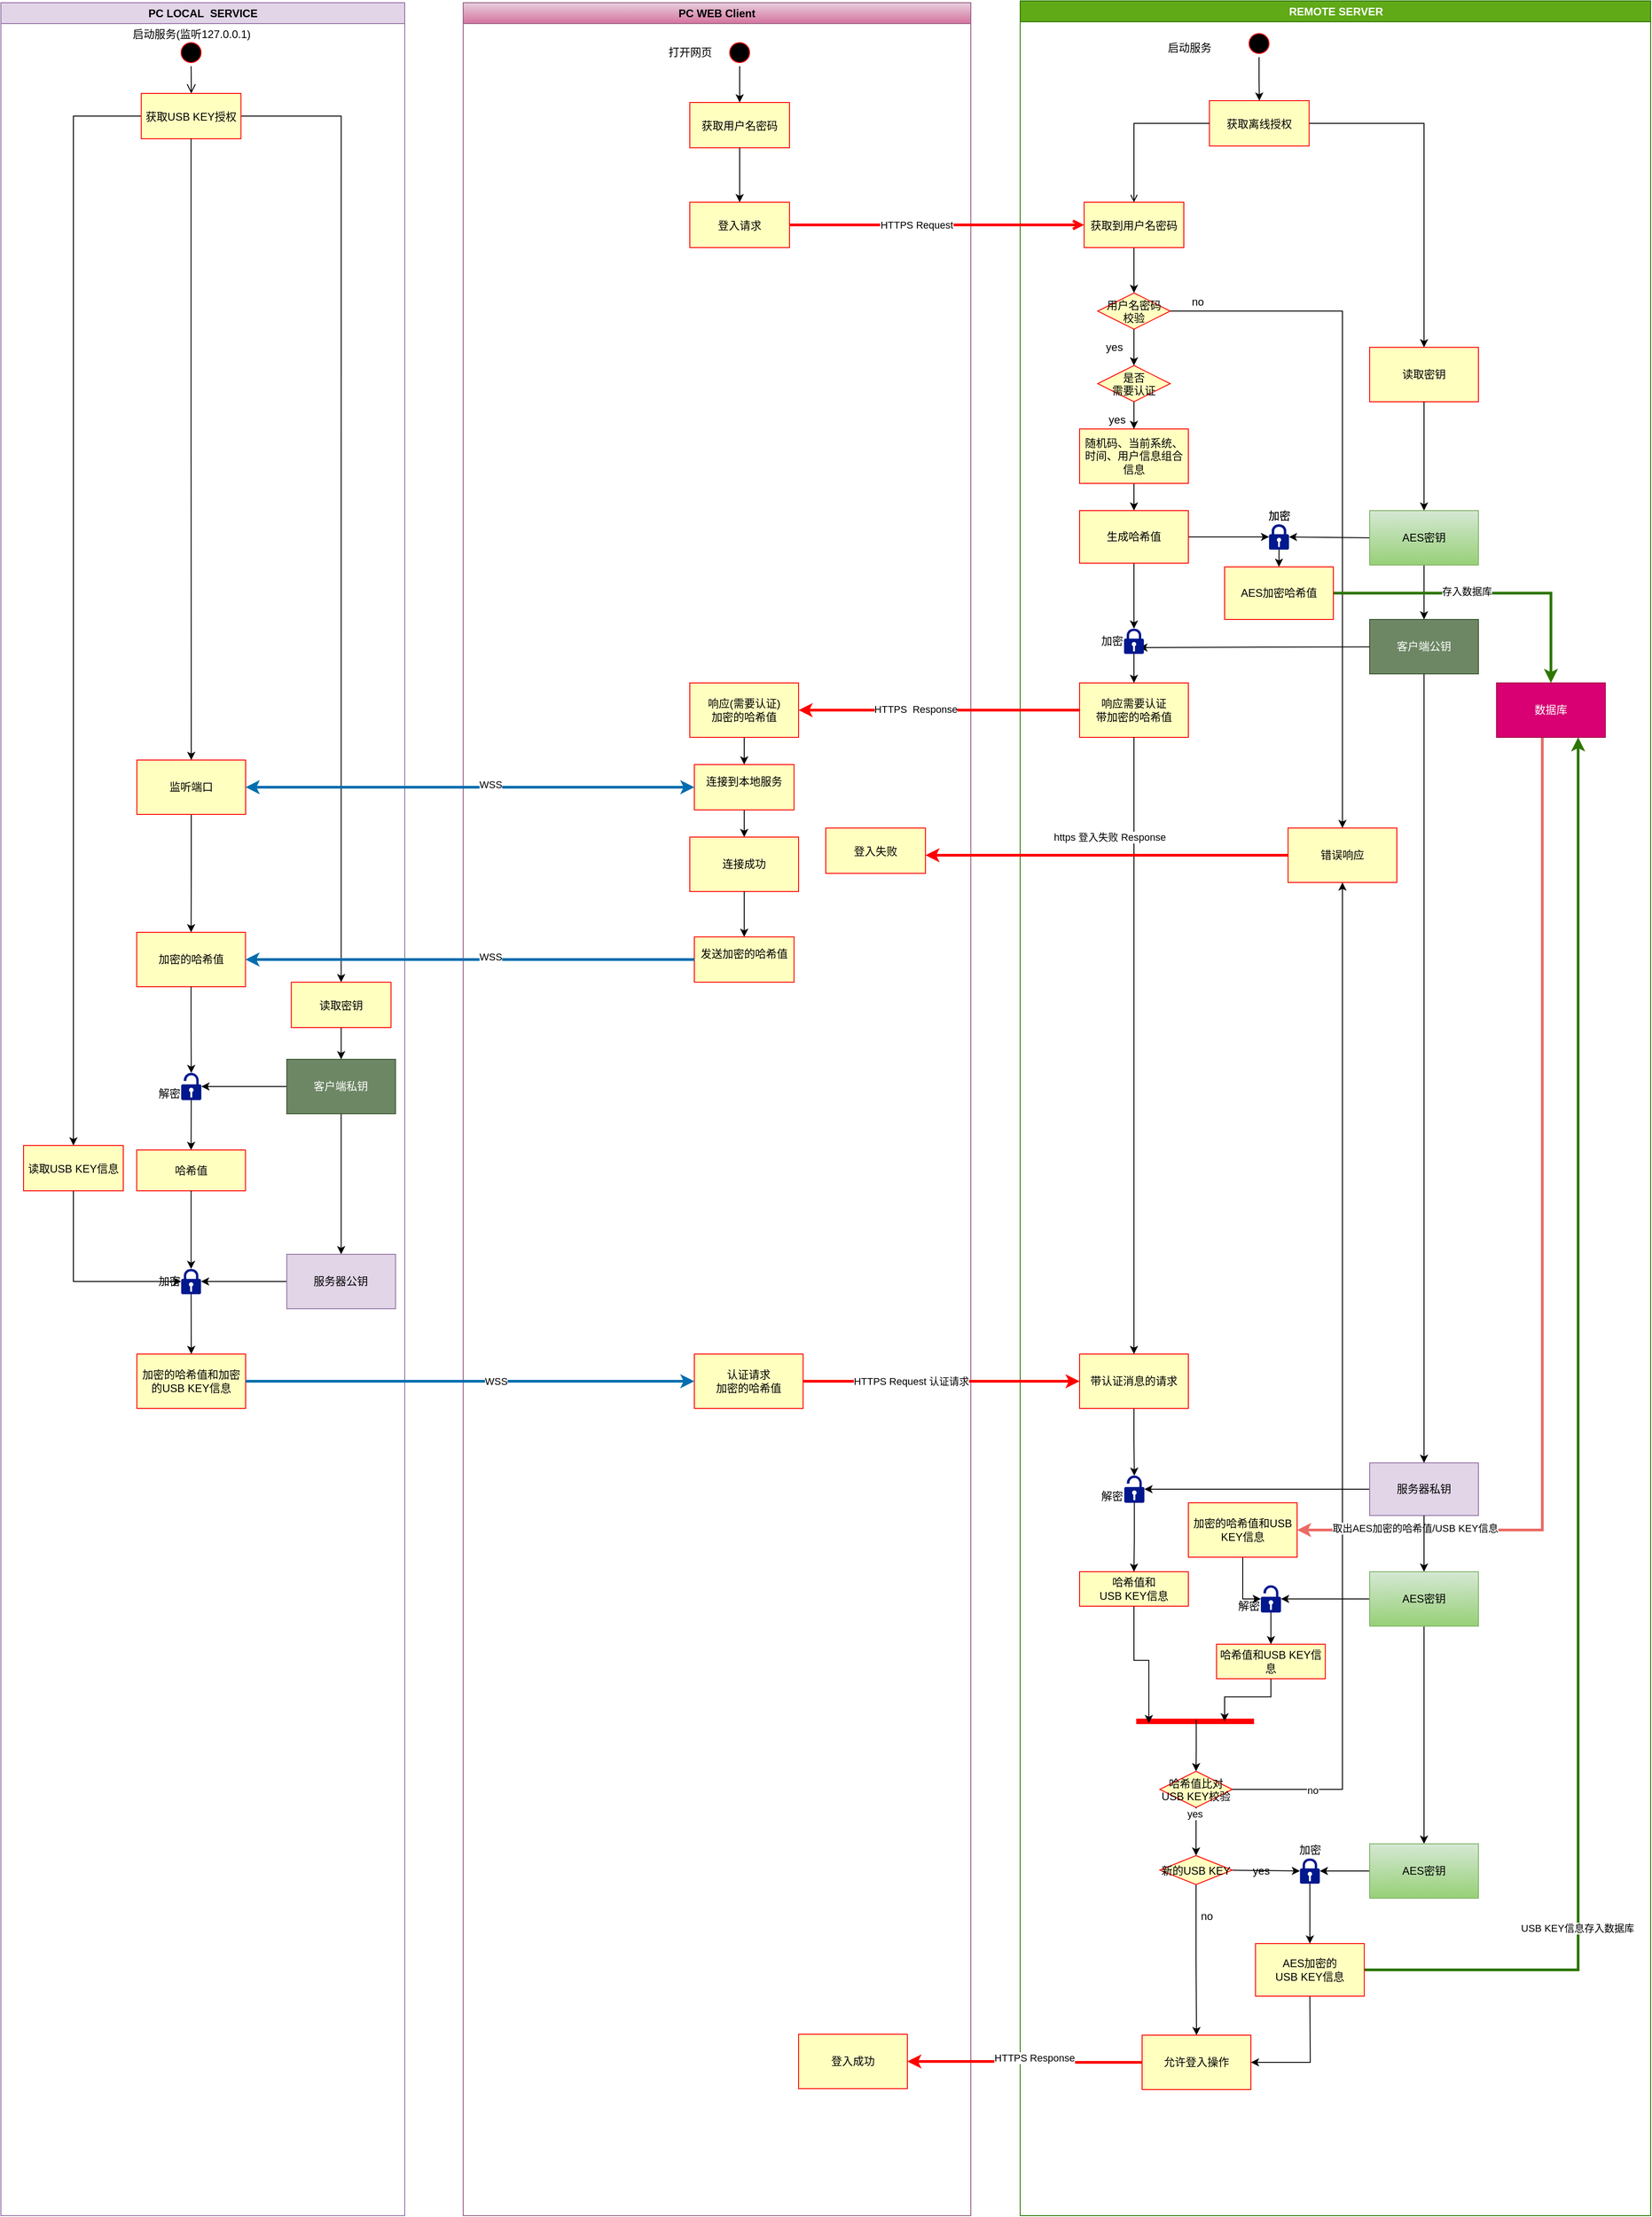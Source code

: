 <mxfile version="14.0.5" type="github">
  <diagram id="prtHgNgQTEPvFCAcTncT" name="Page-1">
    <mxGraphModel dx="4979" dy="2152" grid="1" gridSize="10" guides="1" tooltips="1" connect="1" arrows="1" fold="1" page="1" pageScale="1" pageWidth="827" pageHeight="1169" math="0" shadow="0">
      <root>
        <mxCell id="0" />
        <mxCell id="1" parent="0" />
        <mxCell id="YHIsjGvz4RUyZ8e7DIo2-1" value="PC WEB Client" style="swimlane;whiteSpace=wrap;fillColor=#e6d0de;strokeColor=#996185;labelPosition=center;verticalLabelPosition=middle;align=center;verticalAlign=middle;gradientColor=#d5739d;" vertex="1" parent="1">
          <mxGeometry x="-170" y="130" width="560" height="2440" as="geometry" />
        </mxCell>
        <mxCell id="YHIsjGvz4RUyZ8e7DIo2-126" style="edgeStyle=orthogonalEdgeStyle;rounded=0;orthogonalLoop=1;jettySize=auto;html=1;exitX=0.5;exitY=1;exitDx=0;exitDy=0;entryX=0.5;entryY=0;entryDx=0;entryDy=0;" edge="1" parent="YHIsjGvz4RUyZ8e7DIo2-1" source="YHIsjGvz4RUyZ8e7DIo2-2" target="YHIsjGvz4RUyZ8e7DIo2-14">
          <mxGeometry relative="1" as="geometry" />
        </mxCell>
        <mxCell id="YHIsjGvz4RUyZ8e7DIo2-2" value="" style="ellipse;shape=startState;fillColor=#000000;strokeColor=#ff0000;" vertex="1" parent="YHIsjGvz4RUyZ8e7DIo2-1">
          <mxGeometry x="290" y="40" width="30" height="30" as="geometry" />
        </mxCell>
        <mxCell id="YHIsjGvz4RUyZ8e7DIo2-277" style="edgeStyle=orthogonalEdgeStyle;rounded=0;orthogonalLoop=1;jettySize=auto;html=1;exitX=0.5;exitY=1;exitDx=0;exitDy=0;entryX=0.5;entryY=0;entryDx=0;entryDy=0;shadow=0;startArrow=none;startFill=0;fontColor=none;" edge="1" parent="YHIsjGvz4RUyZ8e7DIo2-1" source="YHIsjGvz4RUyZ8e7DIo2-5" target="YHIsjGvz4RUyZ8e7DIo2-276">
          <mxGeometry relative="1" as="geometry" />
        </mxCell>
        <mxCell id="YHIsjGvz4RUyZ8e7DIo2-5" value="连接到本地服务&#xa;" style="fillColor=#FFFFC0;strokeColor=#FF0000;" vertex="1" parent="YHIsjGvz4RUyZ8e7DIo2-1">
          <mxGeometry x="255" y="840" width="110" height="50" as="geometry" />
        </mxCell>
        <mxCell id="YHIsjGvz4RUyZ8e7DIo2-10" value="打开网页" style="text;html=1;align=center;verticalAlign=middle;resizable=0;points=[];autosize=1;" vertex="1" parent="YHIsjGvz4RUyZ8e7DIo2-1">
          <mxGeometry x="220" y="45" width="60" height="20" as="geometry" />
        </mxCell>
        <mxCell id="YHIsjGvz4RUyZ8e7DIo2-14" value="获取用户名密码" style="fillColor=#FFFFC0;strokeColor=#FF0000;" vertex="1" parent="YHIsjGvz4RUyZ8e7DIo2-1">
          <mxGeometry x="250" y="110" width="110" height="50" as="geometry" />
        </mxCell>
        <mxCell id="YHIsjGvz4RUyZ8e7DIo2-15" style="edgeStyle=orthogonalEdgeStyle;rounded=0;orthogonalLoop=1;jettySize=auto;html=1;entryX=0.5;entryY=0;entryDx=0;entryDy=0;startArrow=none;startFill=0;exitX=0.5;exitY=1;exitDx=0;exitDy=0;" edge="1" parent="YHIsjGvz4RUyZ8e7DIo2-1" source="YHIsjGvz4RUyZ8e7DIo2-14" target="YHIsjGvz4RUyZ8e7DIo2-17">
          <mxGeometry relative="1" as="geometry">
            <mxPoint x="305" y="250" as="sourcePoint" />
          </mxGeometry>
        </mxCell>
        <mxCell id="YHIsjGvz4RUyZ8e7DIo2-17" value="登入请求" style="fillColor=#FFFFC0;strokeColor=#FF0000;" vertex="1" parent="YHIsjGvz4RUyZ8e7DIo2-1">
          <mxGeometry x="250" y="220" width="110" height="50" as="geometry" />
        </mxCell>
        <mxCell id="YHIsjGvz4RUyZ8e7DIo2-19" value="登入失败" style="fillColor=#FFFFC0;strokeColor=#FF0000;" vertex="1" parent="YHIsjGvz4RUyZ8e7DIo2-1">
          <mxGeometry x="400" y="910" width="110" height="50" as="geometry" />
        </mxCell>
        <mxCell id="YHIsjGvz4RUyZ8e7DIo2-221" style="edgeStyle=orthogonalEdgeStyle;rounded=0;orthogonalLoop=1;jettySize=auto;html=1;entryX=0.5;entryY=0;entryDx=0;entryDy=0;shadow=0;fontColor=none;" edge="1" parent="YHIsjGvz4RUyZ8e7DIo2-1" source="YHIsjGvz4RUyZ8e7DIo2-20" target="YHIsjGvz4RUyZ8e7DIo2-5">
          <mxGeometry relative="1" as="geometry" />
        </mxCell>
        <mxCell id="YHIsjGvz4RUyZ8e7DIo2-20" value="响应(需要认证)&lt;br&gt;加密的哈希值" style="whiteSpace=wrap;html=1;strokeColor=#ff0000;fillColor=#ffffc0;" vertex="1" parent="YHIsjGvz4RUyZ8e7DIo2-1">
          <mxGeometry x="250" y="750" width="120" height="60" as="geometry" />
        </mxCell>
        <mxCell id="YHIsjGvz4RUyZ8e7DIo2-21" value="认证请求&lt;br&gt;加密的哈希值" style="whiteSpace=wrap;html=1;strokeColor=#ff0000;fillColor=#ffffc0;" vertex="1" parent="YHIsjGvz4RUyZ8e7DIo2-1">
          <mxGeometry x="255" y="1490" width="120" height="60" as="geometry" />
        </mxCell>
        <mxCell id="YHIsjGvz4RUyZ8e7DIo2-276" value="连接成功" style="whiteSpace=wrap;html=1;strokeColor=#ff0000;fillColor=#ffffc0;" vertex="1" parent="YHIsjGvz4RUyZ8e7DIo2-1">
          <mxGeometry x="250.0" y="920" width="120" height="60" as="geometry" />
        </mxCell>
        <mxCell id="YHIsjGvz4RUyZ8e7DIo2-67" value="登入成功" style="whiteSpace=wrap;html=1;strokeColor=#ff0000;fillColor=#ffffc0;" vertex="1" parent="YHIsjGvz4RUyZ8e7DIo2-1">
          <mxGeometry x="370" y="2240" width="120" height="60" as="geometry" />
        </mxCell>
        <mxCell id="YHIsjGvz4RUyZ8e7DIo2-23" value="REMOTE SERVER" style="swimlane;whiteSpace=wrap;fillColor=#60a917;strokeColor=#2D7600;fontColor=#ffffff;" vertex="1" parent="1">
          <mxGeometry x="444.5" y="128" width="695.5" height="2442" as="geometry" />
        </mxCell>
        <mxCell id="YHIsjGvz4RUyZ8e7DIo2-226" style="edgeStyle=orthogonalEdgeStyle;rounded=0;orthogonalLoop=1;jettySize=auto;html=1;shadow=0;fontColor=none;" edge="1" parent="YHIsjGvz4RUyZ8e7DIo2-23" source="YHIsjGvz4RUyZ8e7DIo2-24" target="YHIsjGvz4RUyZ8e7DIo2-27">
          <mxGeometry relative="1" as="geometry" />
        </mxCell>
        <mxCell id="YHIsjGvz4RUyZ8e7DIo2-24" value="" style="ellipse;shape=startState;fillColor=#000000;strokeColor=#ff0000;" vertex="1" parent="YHIsjGvz4RUyZ8e7DIo2-23">
          <mxGeometry x="248.5" y="32" width="30" height="30" as="geometry" />
        </mxCell>
        <mxCell id="YHIsjGvz4RUyZ8e7DIo2-26" style="edgeStyle=orthogonalEdgeStyle;rounded=0;orthogonalLoop=1;jettySize=auto;html=1;entryX=0.5;entryY=0;entryDx=0;entryDy=0;startArrow=none;startFill=0;" edge="1" parent="YHIsjGvz4RUyZ8e7DIo2-23" source="YHIsjGvz4RUyZ8e7DIo2-27" target="YHIsjGvz4RUyZ8e7DIo2-49">
          <mxGeometry relative="1" as="geometry" />
        </mxCell>
        <mxCell id="YHIsjGvz4RUyZ8e7DIo2-27" value="获取离线授权" style="fillColor=#FFFFC0;strokeColor=#FF0000;" vertex="1" parent="YHIsjGvz4RUyZ8e7DIo2-23">
          <mxGeometry x="208.75" y="110" width="110" height="50" as="geometry" />
        </mxCell>
        <mxCell id="YHIsjGvz4RUyZ8e7DIo2-28" style="edgeStyle=orthogonalEdgeStyle;rounded=0;orthogonalLoop=1;jettySize=auto;html=1;exitX=0.5;exitY=1;exitDx=0;exitDy=0;entryX=0.5;entryY=0;entryDx=0;entryDy=0;" edge="1" parent="YHIsjGvz4RUyZ8e7DIo2-23" source="YHIsjGvz4RUyZ8e7DIo2-29" target="YHIsjGvz4RUyZ8e7DIo2-31">
          <mxGeometry relative="1" as="geometry" />
        </mxCell>
        <mxCell id="YHIsjGvz4RUyZ8e7DIo2-29" value="获取到用户名密码" style="fillColor=#FFFFC0;strokeColor=#FF0000;" vertex="1" parent="YHIsjGvz4RUyZ8e7DIo2-23">
          <mxGeometry x="70.5" y="222" width="110" height="50" as="geometry" />
        </mxCell>
        <mxCell id="YHIsjGvz4RUyZ8e7DIo2-30" value="" style="endArrow=open;endFill=1;rounded=0;edgeStyle=orthogonalEdgeStyle;" edge="1" parent="YHIsjGvz4RUyZ8e7DIo2-23" source="YHIsjGvz4RUyZ8e7DIo2-27" target="YHIsjGvz4RUyZ8e7DIo2-29">
          <mxGeometry relative="1" as="geometry" />
        </mxCell>
        <mxCell id="YHIsjGvz4RUyZ8e7DIo2-31" value="用户名密码&#xa;校验" style="rhombus;fillColor=#ffffc0;strokeColor=#ff0000;" vertex="1" parent="YHIsjGvz4RUyZ8e7DIo2-23">
          <mxGeometry x="85.5" y="322" width="80" height="40" as="geometry" />
        </mxCell>
        <mxCell id="YHIsjGvz4RUyZ8e7DIo2-283" style="edgeStyle=orthogonalEdgeStyle;rounded=0;orthogonalLoop=1;jettySize=auto;html=1;entryX=1;entryY=0.5;entryDx=0;entryDy=0;entryPerimeter=0;shadow=0;startArrow=none;startFill=0;fontColor=none;" edge="1" parent="YHIsjGvz4RUyZ8e7DIo2-23" source="YHIsjGvz4RUyZ8e7DIo2-33" target="YHIsjGvz4RUyZ8e7DIo2-158">
          <mxGeometry relative="1" as="geometry" />
        </mxCell>
        <mxCell id="YHIsjGvz4RUyZ8e7DIo2-317" style="edgeStyle=none;rounded=0;orthogonalLoop=1;jettySize=auto;html=1;entryX=0.5;entryY=0;entryDx=0;entryDy=0;shadow=0;" edge="1" parent="YHIsjGvz4RUyZ8e7DIo2-23" source="YHIsjGvz4RUyZ8e7DIo2-391" target="YHIsjGvz4RUyZ8e7DIo2-314">
          <mxGeometry relative="1" as="geometry" />
        </mxCell>
        <mxCell id="YHIsjGvz4RUyZ8e7DIo2-33" value="服务器私钥" style="whiteSpace=wrap;html=1;fillColor=#e1d5e7;strokeColor=#9673a6;" vertex="1" parent="YHIsjGvz4RUyZ8e7DIo2-23">
          <mxGeometry x="385.5" y="1612" width="120" height="58" as="geometry" />
        </mxCell>
        <mxCell id="YHIsjGvz4RUyZ8e7DIo2-35" value="" style="edgeStyle=orthogonalEdgeStyle;rounded=0;orthogonalLoop=1;jettySize=auto;html=1;" edge="1" parent="YHIsjGvz4RUyZ8e7DIo2-23" source="YHIsjGvz4RUyZ8e7DIo2-31" target="YHIsjGvz4RUyZ8e7DIo2-69">
          <mxGeometry relative="1" as="geometry" />
        </mxCell>
        <mxCell id="YHIsjGvz4RUyZ8e7DIo2-36" value="no" style="text;html=1;align=center;verticalAlign=middle;resizable=0;points=[];autosize=1;" vertex="1" parent="YHIsjGvz4RUyZ8e7DIo2-23">
          <mxGeometry x="180.5" y="322" width="30" height="20" as="geometry" />
        </mxCell>
        <mxCell id="YHIsjGvz4RUyZ8e7DIo2-38" value="yes" style="text;html=1;align=center;verticalAlign=middle;resizable=0;points=[];autosize=1;" vertex="1" parent="YHIsjGvz4RUyZ8e7DIo2-23">
          <mxGeometry x="88.5" y="372" width="30" height="20" as="geometry" />
        </mxCell>
        <mxCell id="YHIsjGvz4RUyZ8e7DIo2-40" value="" style="edgeStyle=orthogonalEdgeStyle;rounded=0;orthogonalLoop=1;jettySize=auto;html=1;" edge="1" parent="YHIsjGvz4RUyZ8e7DIo2-23" source="YHIsjGvz4RUyZ8e7DIo2-31" target="YHIsjGvz4RUyZ8e7DIo2-163">
          <mxGeometry relative="1" as="geometry">
            <mxPoint x="573" y="978" as="sourcePoint" />
            <mxPoint x="126" y="402" as="targetPoint" />
          </mxGeometry>
        </mxCell>
        <mxCell id="YHIsjGvz4RUyZ8e7DIo2-42" style="edgeStyle=orthogonalEdgeStyle;rounded=0;orthogonalLoop=1;jettySize=auto;html=1;entryX=0.5;entryY=0;entryDx=0;entryDy=0;startArrow=none;startFill=0;" edge="1" parent="YHIsjGvz4RUyZ8e7DIo2-23" source="YHIsjGvz4RUyZ8e7DIo2-43" target="YHIsjGvz4RUyZ8e7DIo2-128">
          <mxGeometry relative="1" as="geometry">
            <mxPoint x="104.48" y="1094.12" as="targetPoint" />
          </mxGeometry>
        </mxCell>
        <mxCell id="YHIsjGvz4RUyZ8e7DIo2-43" value="随机码、当前系统、时间、用户信息组合信息" style="whiteSpace=wrap;html=1;strokeColor=#ff0000;fillColor=#ffffc0;" vertex="1" parent="YHIsjGvz4RUyZ8e7DIo2-23">
          <mxGeometry x="65.5" y="472" width="120" height="60" as="geometry" />
        </mxCell>
        <mxCell id="YHIsjGvz4RUyZ8e7DIo2-48" style="edgeStyle=orthogonalEdgeStyle;rounded=0;orthogonalLoop=1;jettySize=auto;html=1;startArrow=none;startFill=0;" edge="1" parent="YHIsjGvz4RUyZ8e7DIo2-23" source="YHIsjGvz4RUyZ8e7DIo2-130" target="YHIsjGvz4RUyZ8e7DIo2-33">
          <mxGeometry relative="1" as="geometry" />
        </mxCell>
        <mxCell id="YHIsjGvz4RUyZ8e7DIo2-49" value="读取密钥" style="whiteSpace=wrap;html=1;strokeColor=#ff0000;fillColor=#ffffc0;" vertex="1" parent="YHIsjGvz4RUyZ8e7DIo2-23">
          <mxGeometry x="385.5" y="382" width="120" height="60" as="geometry" />
        </mxCell>
        <mxCell id="YHIsjGvz4RUyZ8e7DIo2-62" value="" style="shape=line;strokeWidth=6;strokeColor=#ff0000;rotation=90;direction=south;" vertex="1" parent="YHIsjGvz4RUyZ8e7DIo2-23">
          <mxGeometry x="185.5" y="1832" width="15" height="130" as="geometry" />
        </mxCell>
        <mxCell id="YHIsjGvz4RUyZ8e7DIo2-63" style="edgeStyle=orthogonalEdgeStyle;rounded=0;orthogonalLoop=1;jettySize=auto;html=1;entryX=0.5;entryY=0;entryDx=0;entryDy=0;startArrow=none;startFill=0;exitX=0.491;exitY=0.614;exitDx=0;exitDy=0;exitPerimeter=0;" edge="1" parent="YHIsjGvz4RUyZ8e7DIo2-23" source="YHIsjGvz4RUyZ8e7DIo2-62" target="YHIsjGvz4RUyZ8e7DIo2-64">
          <mxGeometry relative="1" as="geometry" />
        </mxCell>
        <mxCell id="YHIsjGvz4RUyZ8e7DIo2-64" value="哈希值比对&#xa;USB KEY校验" style="rhombus;fillColor=#ffffc0;strokeColor=#ff0000;" vertex="1" parent="YHIsjGvz4RUyZ8e7DIo2-23">
          <mxGeometry x="154" y="1952" width="80" height="40" as="geometry" />
        </mxCell>
        <mxCell id="YHIsjGvz4RUyZ8e7DIo2-65" value="" style="edgeStyle=orthogonalEdgeStyle;rounded=0;orthogonalLoop=1;jettySize=auto;html=1;startArrow=none;startFill=0;" edge="1" parent="YHIsjGvz4RUyZ8e7DIo2-23" source="YHIsjGvz4RUyZ8e7DIo2-64" target="YHIsjGvz4RUyZ8e7DIo2-400">
          <mxGeometry relative="1" as="geometry">
            <mxPoint x="194" y="2043" as="targetPoint" />
          </mxGeometry>
        </mxCell>
        <mxCell id="YHIsjGvz4RUyZ8e7DIo2-297" value="yes" style="edgeLabel;html=1;align=center;verticalAlign=middle;resizable=0;points=[];fontColor=none;" vertex="1" connectable="0" parent="YHIsjGvz4RUyZ8e7DIo2-65">
          <mxGeometry x="-0.724" y="-2" relative="1" as="geometry">
            <mxPoint y="-1" as="offset" />
          </mxGeometry>
        </mxCell>
        <mxCell id="YHIsjGvz4RUyZ8e7DIo2-299" style="edgeStyle=orthogonalEdgeStyle;rounded=0;orthogonalLoop=1;jettySize=auto;html=1;entryX=0.75;entryY=1;entryDx=0;entryDy=0;shadow=0;startArrow=none;startFill=0;strokeColor=#2D7600;strokeWidth=3;fontColor=none;fillColor=#60a917;exitX=1;exitY=0.5;exitDx=0;exitDy=0;" edge="1" parent="YHIsjGvz4RUyZ8e7DIo2-23" source="YHIsjGvz4RUyZ8e7DIo2-315" target="YHIsjGvz4RUyZ8e7DIo2-289">
          <mxGeometry relative="1" as="geometry">
            <mxPoint x="455.5" y="2002" as="sourcePoint" />
          </mxGeometry>
        </mxCell>
        <mxCell id="YHIsjGvz4RUyZ8e7DIo2-300" value="USB KEY信息存入数据库" style="edgeLabel;html=1;align=center;verticalAlign=middle;resizable=0;points=[];fontColor=none;" vertex="1" connectable="0" parent="YHIsjGvz4RUyZ8e7DIo2-299">
          <mxGeometry x="-0.646" y="1" relative="1" as="geometry">
            <mxPoint as="offset" />
          </mxGeometry>
        </mxCell>
        <mxCell id="YHIsjGvz4RUyZ8e7DIo2-66" value="允许登入操作" style="whiteSpace=wrap;html=1;strokeColor=#ff0000;fillColor=#ffffc0;" vertex="1" parent="YHIsjGvz4RUyZ8e7DIo2-23">
          <mxGeometry x="134.5" y="2243" width="120" height="60" as="geometry" />
        </mxCell>
        <mxCell id="YHIsjGvz4RUyZ8e7DIo2-68" style="edgeStyle=orthogonalEdgeStyle;rounded=0;orthogonalLoop=1;jettySize=auto;html=1;entryX=0.5;entryY=1;entryDx=0;entryDy=0;startArrow=none;startFill=0;exitX=1;exitY=0.5;exitDx=0;exitDy=0;" edge="1" parent="YHIsjGvz4RUyZ8e7DIo2-23" source="YHIsjGvz4RUyZ8e7DIo2-64" target="YHIsjGvz4RUyZ8e7DIo2-69">
          <mxGeometry relative="1" as="geometry" />
        </mxCell>
        <mxCell id="YHIsjGvz4RUyZ8e7DIo2-296" value="no" style="edgeLabel;html=1;align=center;verticalAlign=middle;resizable=0;points=[];fontColor=none;" vertex="1" connectable="0" parent="YHIsjGvz4RUyZ8e7DIo2-68">
          <mxGeometry x="-0.844" y="-1" relative="1" as="geometry">
            <mxPoint x="1" as="offset" />
          </mxGeometry>
        </mxCell>
        <mxCell id="YHIsjGvz4RUyZ8e7DIo2-69" value="错误响应" style="whiteSpace=wrap;html=1;strokeColor=#ff0000;fillColor=#ffffc0;" vertex="1" parent="YHIsjGvz4RUyZ8e7DIo2-23">
          <mxGeometry x="295.5" y="912" width="120" height="60" as="geometry" />
        </mxCell>
        <mxCell id="YHIsjGvz4RUyZ8e7DIo2-133" style="edgeStyle=orthogonalEdgeStyle;rounded=0;orthogonalLoop=1;jettySize=auto;html=1;exitX=0.5;exitY=1;exitDx=0;exitDy=0;entryX=0.5;entryY=0.005;entryDx=0;entryDy=0;entryPerimeter=0;" edge="1" parent="YHIsjGvz4RUyZ8e7DIo2-23" source="YHIsjGvz4RUyZ8e7DIo2-128" target="YHIsjGvz4RUyZ8e7DIo2-159">
          <mxGeometry relative="1" as="geometry">
            <mxPoint x="125.5" y="632" as="targetPoint" />
          </mxGeometry>
        </mxCell>
        <mxCell id="YHIsjGvz4RUyZ8e7DIo2-307" style="edgeStyle=none;rounded=0;orthogonalLoop=1;jettySize=auto;html=1;exitX=1;exitY=0.5;exitDx=0;exitDy=0;entryX=0;entryY=0.5;entryDx=0;entryDy=0;entryPerimeter=0;shadow=0;" edge="1" parent="YHIsjGvz4RUyZ8e7DIo2-23" source="YHIsjGvz4RUyZ8e7DIo2-128" target="YHIsjGvz4RUyZ8e7DIo2-305">
          <mxGeometry relative="1" as="geometry" />
        </mxCell>
        <mxCell id="YHIsjGvz4RUyZ8e7DIo2-128" value="生成哈希值" style="whiteSpace=wrap;html=1;strokeColor=#ff0000;fillColor=#ffffc0;" vertex="1" parent="YHIsjGvz4RUyZ8e7DIo2-23">
          <mxGeometry x="65.5" y="562" width="120" height="58" as="geometry" />
        </mxCell>
        <mxCell id="YHIsjGvz4RUyZ8e7DIo2-129" value="响应需要认证&lt;br&gt;带加密的哈希值" style="whiteSpace=wrap;html=1;strokeColor=#ff0000;fillColor=#ffffc0;" vertex="1" parent="YHIsjGvz4RUyZ8e7DIo2-23">
          <mxGeometry x="65.5" y="752" width="120" height="60" as="geometry" />
        </mxCell>
        <mxCell id="YHIsjGvz4RUyZ8e7DIo2-130" value="客户端公钥" style="whiteSpace=wrap;html=1;strokeColor=#3A5431;fillColor=#6d8764;fontColor=#ffffff;" vertex="1" parent="YHIsjGvz4RUyZ8e7DIo2-23">
          <mxGeometry x="385.5" y="682" width="120" height="60" as="geometry" />
        </mxCell>
        <mxCell id="YHIsjGvz4RUyZ8e7DIo2-131" style="edgeStyle=orthogonalEdgeStyle;rounded=0;orthogonalLoop=1;jettySize=auto;html=1;startArrow=none;startFill=0;" edge="1" parent="YHIsjGvz4RUyZ8e7DIo2-23" source="YHIsjGvz4RUyZ8e7DIo2-303" target="YHIsjGvz4RUyZ8e7DIo2-130">
          <mxGeometry relative="1" as="geometry">
            <mxPoint x="800.5" y="570" as="sourcePoint" />
            <mxPoint x="800.5" y="1130" as="targetPoint" />
          </mxGeometry>
        </mxCell>
        <mxCell id="YHIsjGvz4RUyZ8e7DIo2-146" style="edgeStyle=none;rounded=0;orthogonalLoop=1;jettySize=auto;html=1;entryX=0.5;entryY=0;entryDx=0;entryDy=0;shadow=0;" edge="1" parent="YHIsjGvz4RUyZ8e7DIo2-23" source="YHIsjGvz4RUyZ8e7DIo2-159" target="YHIsjGvz4RUyZ8e7DIo2-129">
          <mxGeometry relative="1" as="geometry">
            <mxPoint x="125.5" y="662" as="sourcePoint" />
          </mxGeometry>
        </mxCell>
        <mxCell id="YHIsjGvz4RUyZ8e7DIo2-134" style="rounded=0;orthogonalLoop=1;jettySize=auto;html=1;entryX=0.77;entryY=0.75;entryDx=0;entryDy=0;entryPerimeter=0;" edge="1" parent="YHIsjGvz4RUyZ8e7DIo2-23" source="YHIsjGvz4RUyZ8e7DIo2-130" target="YHIsjGvz4RUyZ8e7DIo2-159">
          <mxGeometry relative="1" as="geometry">
            <mxPoint x="140.5" y="647" as="targetPoint" />
          </mxGeometry>
        </mxCell>
        <mxCell id="YHIsjGvz4RUyZ8e7DIo2-159" value="加密" style="aspect=fixed;pointerEvents=1;shadow=0;dashed=0;html=1;strokeColor=none;labelPosition=left;verticalLabelPosition=middle;verticalAlign=middle;align=right;fillColor=#00188D;shape=mxgraph.mscae.enterprise.lock" vertex="1" parent="YHIsjGvz4RUyZ8e7DIo2-23">
          <mxGeometry x="114.58" y="692" width="21.84" height="28" as="geometry" />
        </mxCell>
        <mxCell id="YHIsjGvz4RUyZ8e7DIo2-164" style="edgeStyle=none;rounded=0;orthogonalLoop=1;jettySize=auto;html=1;entryX=0.5;entryY=0;entryDx=0;entryDy=0;shadow=0;fontColor=none;" edge="1" parent="YHIsjGvz4RUyZ8e7DIo2-23" source="YHIsjGvz4RUyZ8e7DIo2-163" target="YHIsjGvz4RUyZ8e7DIo2-43">
          <mxGeometry relative="1" as="geometry" />
        </mxCell>
        <mxCell id="YHIsjGvz4RUyZ8e7DIo2-163" value="是否&#xa;需要认证" style="rhombus;fillColor=#ffffc0;strokeColor=#ff0000;" vertex="1" parent="YHIsjGvz4RUyZ8e7DIo2-23">
          <mxGeometry x="85.5" y="402" width="80" height="40" as="geometry" />
        </mxCell>
        <mxCell id="YHIsjGvz4RUyZ8e7DIo2-396" style="edgeStyle=orthogonalEdgeStyle;rounded=0;orthogonalLoop=1;jettySize=auto;html=1;entryX=0.5;entryY=0.005;entryDx=0;entryDy=0;entryPerimeter=0;shadow=0;" edge="1" parent="YHIsjGvz4RUyZ8e7DIo2-23" source="YHIsjGvz4RUyZ8e7DIo2-280" target="YHIsjGvz4RUyZ8e7DIo2-158">
          <mxGeometry relative="1" as="geometry" />
        </mxCell>
        <mxCell id="YHIsjGvz4RUyZ8e7DIo2-280" value="带认证消息的请求" style="whiteSpace=wrap;html=1;strokeColor=#ff0000;fillColor=#ffffc0;" vertex="1" parent="YHIsjGvz4RUyZ8e7DIo2-23">
          <mxGeometry x="65.5" y="1492" width="120" height="60" as="geometry" />
        </mxCell>
        <mxCell id="YHIsjGvz4RUyZ8e7DIo2-281" value="" style="edgeStyle=orthogonalEdgeStyle;rounded=0;orthogonalLoop=1;jettySize=auto;html=1;shadow=0;startArrow=none;startFill=0;fontColor=none;" edge="1" parent="YHIsjGvz4RUyZ8e7DIo2-23" source="YHIsjGvz4RUyZ8e7DIo2-129" target="YHIsjGvz4RUyZ8e7DIo2-280">
          <mxGeometry relative="1" as="geometry" />
        </mxCell>
        <mxCell id="YHIsjGvz4RUyZ8e7DIo2-158" value="&lt;br&gt;解密" style="aspect=fixed;pointerEvents=1;shadow=0;dashed=0;html=1;strokeColor=none;labelPosition=left;verticalLabelPosition=middle;verticalAlign=middle;align=right;fillColor=#00188D;shape=mxgraph.mscae.enterprise.lock_unlocked" vertex="1" parent="YHIsjGvz4RUyZ8e7DIo2-23">
          <mxGeometry x="114.8" y="1626" width="22.2" height="30" as="geometry" />
        </mxCell>
        <mxCell id="YHIsjGvz4RUyZ8e7DIo2-294" style="edgeStyle=orthogonalEdgeStyle;rounded=0;orthogonalLoop=1;jettySize=auto;html=1;entryX=0.893;entryY=0.367;entryDx=0;entryDy=0;entryPerimeter=0;shadow=0;startArrow=none;startFill=0;strokeWidth=1;fontColor=none;" edge="1" parent="YHIsjGvz4RUyZ8e7DIo2-23" source="YHIsjGvz4RUyZ8e7DIo2-287" target="YHIsjGvz4RUyZ8e7DIo2-62">
          <mxGeometry relative="1" as="geometry" />
        </mxCell>
        <mxCell id="YHIsjGvz4RUyZ8e7DIo2-287" value="哈希值和&lt;br&gt;USB KEY信息" style="whiteSpace=wrap;html=1;strokeColor=#ff0000;fillColor=#ffffc0;" vertex="1" parent="YHIsjGvz4RUyZ8e7DIo2-23">
          <mxGeometry x="65.5" y="1732" width="120" height="38" as="geometry" />
        </mxCell>
        <mxCell id="YHIsjGvz4RUyZ8e7DIo2-286" value="" style="edgeStyle=orthogonalEdgeStyle;rounded=0;orthogonalLoop=1;jettySize=auto;html=1;shadow=0;startArrow=none;startFill=0;fontColor=none;entryX=0.5;entryY=0;entryDx=0;entryDy=0;" edge="1" parent="YHIsjGvz4RUyZ8e7DIo2-23" source="YHIsjGvz4RUyZ8e7DIo2-158" target="YHIsjGvz4RUyZ8e7DIo2-287">
          <mxGeometry relative="1" as="geometry">
            <mxPoint x="132.4" y="1751" as="targetPoint" />
          </mxGeometry>
        </mxCell>
        <mxCell id="YHIsjGvz4RUyZ8e7DIo2-292" style="edgeStyle=elbowEdgeStyle;rounded=0;orthogonalLoop=1;jettySize=auto;html=1;shadow=0;startArrow=none;startFill=0;strokeColor=#EA6B66;strokeWidth=3;fontColor=none;entryX=1;entryY=0.5;entryDx=0;entryDy=0;" edge="1" parent="YHIsjGvz4RUyZ8e7DIo2-23" source="YHIsjGvz4RUyZ8e7DIo2-289" target="YHIsjGvz4RUyZ8e7DIo2-59">
          <mxGeometry relative="1" as="geometry">
            <mxPoint x="355.5" y="1686" as="targetPoint" />
            <Array as="points">
              <mxPoint x="576" y="1232" />
            </Array>
          </mxGeometry>
        </mxCell>
        <mxCell id="YHIsjGvz4RUyZ8e7DIo2-293" value="取出AES加密的哈希值/USB KEY信息" style="edgeLabel;html=1;align=center;verticalAlign=middle;resizable=0;points=[];fontColor=none;" vertex="1" connectable="0" parent="YHIsjGvz4RUyZ8e7DIo2-292">
          <mxGeometry x="0.774" y="-2" relative="1" as="geometry">
            <mxPoint as="offset" />
          </mxGeometry>
        </mxCell>
        <mxCell id="YHIsjGvz4RUyZ8e7DIo2-289" value="数据库" style="whiteSpace=wrap;html=1;strokeColor=#A50040;fillColor=#d80073;fontColor=#ffffff;" vertex="1" parent="YHIsjGvz4RUyZ8e7DIo2-23">
          <mxGeometry x="525.5" y="752" width="120" height="60" as="geometry" />
        </mxCell>
        <mxCell id="YHIsjGvz4RUyZ8e7DIo2-288" style="edgeStyle=orthogonalEdgeStyle;rounded=0;orthogonalLoop=1;jettySize=auto;html=1;shadow=0;startArrow=none;startFill=0;fontColor=none;strokeWidth=3;strokeColor=#2D7600;fillColor=#60a917;entryX=0.5;entryY=0;entryDx=0;entryDy=0;exitX=1;exitY=0.5;exitDx=0;exitDy=0;" edge="1" parent="YHIsjGvz4RUyZ8e7DIo2-23" source="YHIsjGvz4RUyZ8e7DIo2-301" target="YHIsjGvz4RUyZ8e7DIo2-289">
          <mxGeometry relative="1" as="geometry">
            <mxPoint x="525.5" y="782" as="targetPoint" />
            <mxPoint x="535.5" y="621" as="sourcePoint" />
          </mxGeometry>
        </mxCell>
        <mxCell id="YHIsjGvz4RUyZ8e7DIo2-290" value="存入数据库" style="edgeLabel;html=1;align=center;verticalAlign=middle;resizable=0;points=[];fontColor=none;" vertex="1" connectable="0" parent="YHIsjGvz4RUyZ8e7DIo2-288">
          <mxGeometry x="-0.135" y="2" relative="1" as="geometry">
            <mxPoint as="offset" />
          </mxGeometry>
        </mxCell>
        <mxCell id="YHIsjGvz4RUyZ8e7DIo2-295" style="edgeStyle=orthogonalEdgeStyle;rounded=0;orthogonalLoop=1;jettySize=auto;html=1;exitX=0.5;exitY=1;exitDx=0;exitDy=0;entryX=0;entryY=0.5;entryDx=0;entryDy=0;entryPerimeter=0;shadow=0;startArrow=none;startFill=0;strokeColor=#000000;strokeWidth=1;fontColor=none;" edge="1" parent="YHIsjGvz4RUyZ8e7DIo2-23" source="YHIsjGvz4RUyZ8e7DIo2-59" target="YHIsjGvz4RUyZ8e7DIo2-393">
          <mxGeometry relative="1" as="geometry" />
        </mxCell>
        <mxCell id="YHIsjGvz4RUyZ8e7DIo2-59" value="加密的哈希值和USB KEY信息" style="whiteSpace=wrap;html=1;strokeColor=#ff0000;fillColor=#ffffc0;" vertex="1" parent="YHIsjGvz4RUyZ8e7DIo2-23">
          <mxGeometry x="185.5" y="1656" width="120" height="60" as="geometry" />
        </mxCell>
        <mxCell id="YHIsjGvz4RUyZ8e7DIo2-301" value="AES加密哈希值" style="whiteSpace=wrap;html=1;strokeColor=#ff0000;fillColor=#ffffc0;" vertex="1" parent="YHIsjGvz4RUyZ8e7DIo2-23">
          <mxGeometry x="225.5" y="624" width="120" height="58" as="geometry" />
        </mxCell>
        <mxCell id="YHIsjGvz4RUyZ8e7DIo2-308" style="edgeStyle=none;rounded=0;orthogonalLoop=1;jettySize=auto;html=1;exitX=0;exitY=0.5;exitDx=0;exitDy=0;entryX=1;entryY=0.5;entryDx=0;entryDy=0;entryPerimeter=0;shadow=0;" edge="1" parent="YHIsjGvz4RUyZ8e7DIo2-23" source="YHIsjGvz4RUyZ8e7DIo2-303" target="YHIsjGvz4RUyZ8e7DIo2-305">
          <mxGeometry relative="1" as="geometry" />
        </mxCell>
        <mxCell id="YHIsjGvz4RUyZ8e7DIo2-303" value="AES密钥" style="whiteSpace=wrap;html=1;strokeColor=#82b366;fillColor=#d5e8d4;gradientColor=#97d077;" vertex="1" parent="YHIsjGvz4RUyZ8e7DIo2-23">
          <mxGeometry x="385.5" y="562" width="120" height="60" as="geometry" />
        </mxCell>
        <mxCell id="YHIsjGvz4RUyZ8e7DIo2-304" style="edgeStyle=orthogonalEdgeStyle;rounded=0;orthogonalLoop=1;jettySize=auto;html=1;startArrow=none;startFill=0;" edge="1" parent="YHIsjGvz4RUyZ8e7DIo2-23" source="YHIsjGvz4RUyZ8e7DIo2-49" target="YHIsjGvz4RUyZ8e7DIo2-303">
          <mxGeometry relative="1" as="geometry">
            <mxPoint x="890" y="570" as="sourcePoint" />
            <mxPoint x="890" y="790" as="targetPoint" />
          </mxGeometry>
        </mxCell>
        <mxCell id="YHIsjGvz4RUyZ8e7DIo2-309" style="edgeStyle=none;rounded=0;orthogonalLoop=1;jettySize=auto;html=1;exitX=0.5;exitY=1;exitDx=0;exitDy=0;exitPerimeter=0;entryX=0.5;entryY=0;entryDx=0;entryDy=0;shadow=0;" edge="1" parent="YHIsjGvz4RUyZ8e7DIo2-23" source="YHIsjGvz4RUyZ8e7DIo2-305" target="YHIsjGvz4RUyZ8e7DIo2-301">
          <mxGeometry relative="1" as="geometry" />
        </mxCell>
        <mxCell id="YHIsjGvz4RUyZ8e7DIo2-305" value="加密" style="aspect=fixed;pointerEvents=1;shadow=0;dashed=0;html=1;strokeColor=none;labelPosition=center;verticalLabelPosition=top;verticalAlign=bottom;align=center;fillColor=#00188D;shape=mxgraph.mscae.enterprise.lock" vertex="1" parent="YHIsjGvz4RUyZ8e7DIo2-23">
          <mxGeometry x="274.58" y="577" width="21.84" height="28" as="geometry" />
        </mxCell>
        <mxCell id="YHIsjGvz4RUyZ8e7DIo2-310" value="AES加密哈希值" style="whiteSpace=wrap;html=1;strokeColor=#ff0000;fillColor=#ffffc0;" vertex="1" parent="YHIsjGvz4RUyZ8e7DIo2-23">
          <mxGeometry x="225.5" y="624" width="120" height="58" as="geometry" />
        </mxCell>
        <mxCell id="YHIsjGvz4RUyZ8e7DIo2-311" value="加密" style="aspect=fixed;pointerEvents=1;shadow=0;dashed=0;html=1;strokeColor=none;labelPosition=center;verticalLabelPosition=top;verticalAlign=bottom;align=center;fillColor=#00188D;shape=mxgraph.mscae.enterprise.lock" vertex="1" parent="YHIsjGvz4RUyZ8e7DIo2-23">
          <mxGeometry x="274.58" y="577" width="21.84" height="28" as="geometry" />
        </mxCell>
        <mxCell id="YHIsjGvz4RUyZ8e7DIo2-312" style="edgeStyle=none;rounded=0;orthogonalLoop=1;jettySize=auto;html=1;exitX=0.875;exitY=0.5;exitDx=0;exitDy=0;entryX=0;entryY=0.5;entryDx=0;entryDy=0;entryPerimeter=0;shadow=0;exitPerimeter=0;" edge="1" parent="YHIsjGvz4RUyZ8e7DIo2-23" source="YHIsjGvz4RUyZ8e7DIo2-400" target="YHIsjGvz4RUyZ8e7DIo2-316">
          <mxGeometry relative="1" as="geometry">
            <mxPoint x="254" y="2062" as="sourcePoint" />
            <mxPoint x="276.83" y="2031" as="targetPoint" />
          </mxGeometry>
        </mxCell>
        <mxCell id="YHIsjGvz4RUyZ8e7DIo2-313" style="edgeStyle=none;rounded=0;orthogonalLoop=1;jettySize=auto;html=1;exitX=0;exitY=0.5;exitDx=0;exitDy=0;entryX=1;entryY=0.5;entryDx=0;entryDy=0;entryPerimeter=0;shadow=0;" edge="1" parent="YHIsjGvz4RUyZ8e7DIo2-23" source="YHIsjGvz4RUyZ8e7DIo2-314" target="YHIsjGvz4RUyZ8e7DIo2-316">
          <mxGeometry relative="1" as="geometry">
            <mxPoint x="298.67" y="2031" as="targetPoint" />
          </mxGeometry>
        </mxCell>
        <mxCell id="YHIsjGvz4RUyZ8e7DIo2-314" value="AES密钥" style="whiteSpace=wrap;html=1;strokeColor=#82b366;fillColor=#d5e8d4;gradientColor=#97d077;" vertex="1" parent="YHIsjGvz4RUyZ8e7DIo2-23">
          <mxGeometry x="385.5" y="2032" width="120" height="60" as="geometry" />
        </mxCell>
        <mxCell id="YHIsjGvz4RUyZ8e7DIo2-389" style="edgeStyle=elbowEdgeStyle;rounded=0;orthogonalLoop=1;jettySize=auto;html=1;entryX=1;entryY=0.5;entryDx=0;entryDy=0;shadow=0;exitX=0.5;exitY=1;exitDx=0;exitDy=0;" edge="1" parent="YHIsjGvz4RUyZ8e7DIo2-23" source="YHIsjGvz4RUyZ8e7DIo2-315" target="YHIsjGvz4RUyZ8e7DIo2-66">
          <mxGeometry relative="1" as="geometry">
            <Array as="points">
              <mxPoint x="320" y="2232" />
            </Array>
          </mxGeometry>
        </mxCell>
        <mxCell id="YHIsjGvz4RUyZ8e7DIo2-315" value="AES加密的&lt;br&gt;USB KEY信息" style="whiteSpace=wrap;html=1;strokeColor=#ff0000;fillColor=#ffffc0;" vertex="1" parent="YHIsjGvz4RUyZ8e7DIo2-23">
          <mxGeometry x="259.58" y="2142" width="120" height="58" as="geometry" />
        </mxCell>
        <mxCell id="YHIsjGvz4RUyZ8e7DIo2-388" style="edgeStyle=none;rounded=0;orthogonalLoop=1;jettySize=auto;html=1;exitX=0.5;exitY=1;exitDx=0;exitDy=0;exitPerimeter=0;entryX=0.5;entryY=0;entryDx=0;entryDy=0;shadow=0;" edge="1" parent="YHIsjGvz4RUyZ8e7DIo2-23" source="YHIsjGvz4RUyZ8e7DIo2-316" target="YHIsjGvz4RUyZ8e7DIo2-315">
          <mxGeometry relative="1" as="geometry" />
        </mxCell>
        <mxCell id="YHIsjGvz4RUyZ8e7DIo2-316" value="加密" style="aspect=fixed;pointerEvents=1;shadow=0;dashed=0;html=1;strokeColor=none;labelPosition=center;verticalLabelPosition=top;verticalAlign=bottom;align=center;fillColor=#00188D;shape=mxgraph.mscae.enterprise.lock" vertex="1" parent="YHIsjGvz4RUyZ8e7DIo2-23">
          <mxGeometry x="308.66" y="2048" width="21.84" height="28" as="geometry" />
        </mxCell>
        <mxCell id="YHIsjGvz4RUyZ8e7DIo2-397" style="edgeStyle=orthogonalEdgeStyle;rounded=0;orthogonalLoop=1;jettySize=auto;html=1;entryX=1;entryY=0.5;entryDx=0;entryDy=0;entryPerimeter=0;shadow=0;" edge="1" parent="YHIsjGvz4RUyZ8e7DIo2-23" source="YHIsjGvz4RUyZ8e7DIo2-391" target="YHIsjGvz4RUyZ8e7DIo2-393">
          <mxGeometry relative="1" as="geometry" />
        </mxCell>
        <mxCell id="YHIsjGvz4RUyZ8e7DIo2-391" value="AES密钥" style="whiteSpace=wrap;html=1;strokeColor=#82b366;fillColor=#d5e8d4;gradientColor=#97d077;" vertex="1" parent="YHIsjGvz4RUyZ8e7DIo2-23">
          <mxGeometry x="385.5" y="1732" width="120" height="60" as="geometry" />
        </mxCell>
        <mxCell id="YHIsjGvz4RUyZ8e7DIo2-392" style="edgeStyle=none;rounded=0;orthogonalLoop=1;jettySize=auto;html=1;entryX=0.5;entryY=0;entryDx=0;entryDy=0;shadow=0;" edge="1" parent="YHIsjGvz4RUyZ8e7DIo2-23" source="YHIsjGvz4RUyZ8e7DIo2-33" target="YHIsjGvz4RUyZ8e7DIo2-391">
          <mxGeometry relative="1" as="geometry">
            <mxPoint x="890" y="1828" as="sourcePoint" />
            <mxPoint x="890" y="2160" as="targetPoint" />
          </mxGeometry>
        </mxCell>
        <mxCell id="YHIsjGvz4RUyZ8e7DIo2-398" style="edgeStyle=orthogonalEdgeStyle;rounded=0;orthogonalLoop=1;jettySize=auto;html=1;entryX=0.5;entryY=0;entryDx=0;entryDy=0;shadow=0;" edge="1" parent="YHIsjGvz4RUyZ8e7DIo2-23" source="YHIsjGvz4RUyZ8e7DIo2-393" target="YHIsjGvz4RUyZ8e7DIo2-395">
          <mxGeometry relative="1" as="geometry" />
        </mxCell>
        <mxCell id="YHIsjGvz4RUyZ8e7DIo2-393" value="&lt;br&gt;解密" style="aspect=fixed;pointerEvents=1;shadow=0;dashed=0;html=1;strokeColor=none;labelPosition=left;verticalLabelPosition=middle;verticalAlign=middle;align=right;fillColor=#00188D;shape=mxgraph.mscae.enterprise.lock_unlocked" vertex="1" parent="YHIsjGvz4RUyZ8e7DIo2-23">
          <mxGeometry x="265.5" y="1747" width="22.2" height="30" as="geometry" />
        </mxCell>
        <mxCell id="YHIsjGvz4RUyZ8e7DIo2-399" style="edgeStyle=orthogonalEdgeStyle;rounded=0;orthogonalLoop=1;jettySize=auto;html=1;entryX=0.25;entryY=0.5;entryDx=0;entryDy=0;entryPerimeter=0;shadow=0;" edge="1" parent="YHIsjGvz4RUyZ8e7DIo2-23" source="YHIsjGvz4RUyZ8e7DIo2-395" target="YHIsjGvz4RUyZ8e7DIo2-62">
          <mxGeometry relative="1" as="geometry" />
        </mxCell>
        <mxCell id="YHIsjGvz4RUyZ8e7DIo2-395" value="哈希值和USB KEY信息" style="whiteSpace=wrap;html=1;strokeColor=#ff0000;fillColor=#ffffc0;" vertex="1" parent="YHIsjGvz4RUyZ8e7DIo2-23">
          <mxGeometry x="216.6" y="1812" width="120" height="38" as="geometry" />
        </mxCell>
        <mxCell id="YHIsjGvz4RUyZ8e7DIo2-402" style="edgeStyle=elbowEdgeStyle;rounded=0;orthogonalLoop=1;jettySize=auto;html=1;shadow=0;elbow=vertical;" edge="1" parent="YHIsjGvz4RUyZ8e7DIo2-23" source="YHIsjGvz4RUyZ8e7DIo2-400" target="YHIsjGvz4RUyZ8e7DIo2-66">
          <mxGeometry relative="1" as="geometry">
            <mxPoint x="196.5" y="2257" as="targetPoint" />
          </mxGeometry>
        </mxCell>
        <mxCell id="YHIsjGvz4RUyZ8e7DIo2-400" value="新的USB KEY" style="rhombus;fillColor=#ffffc0;strokeColor=#ff0000;" vertex="1" parent="YHIsjGvz4RUyZ8e7DIo2-23">
          <mxGeometry x="154" y="2045" width="80" height="32" as="geometry" />
        </mxCell>
        <mxCell id="YHIsjGvz4RUyZ8e7DIo2-71" value="" style="endArrow=open;endFill=1;rounded=0;exitX=1;exitY=0.5;exitDx=0;exitDy=0;entryX=0;entryY=0.5;entryDx=0;entryDy=0;strokeColor=#FF0000;strokeWidth=3;" edge="1" parent="1" source="YHIsjGvz4RUyZ8e7DIo2-17" target="YHIsjGvz4RUyZ8e7DIo2-29">
          <mxGeometry relative="1" as="geometry">
            <mxPoint x="460" y="536" as="targetPoint" />
          </mxGeometry>
        </mxCell>
        <mxCell id="YHIsjGvz4RUyZ8e7DIo2-168" value="HTTPS Request" style="edgeLabel;html=1;align=center;verticalAlign=middle;resizable=0;points=[];fontColor=none;" vertex="1" connectable="0" parent="YHIsjGvz4RUyZ8e7DIo2-71">
          <mxGeometry x="-0.131" relative="1" as="geometry">
            <mxPoint x="-1" as="offset" />
          </mxGeometry>
        </mxCell>
        <mxCell id="YHIsjGvz4RUyZ8e7DIo2-73" style="edgeStyle=elbowEdgeStyle;rounded=0;orthogonalLoop=1;jettySize=auto;html=1;strokeColor=#FF0000;strokeWidth=3;elbow=vertical;" edge="1" parent="1" source="YHIsjGvz4RUyZ8e7DIo2-69" target="YHIsjGvz4RUyZ8e7DIo2-19">
          <mxGeometry relative="1" as="geometry">
            <mxPoint x="170" y="995" as="targetPoint" />
            <Array as="points">
              <mxPoint x="700" y="1070" />
              <mxPoint x="630" y="1070" />
              <mxPoint x="700" y="1250" />
              <mxPoint x="360" y="990" />
            </Array>
          </mxGeometry>
        </mxCell>
        <mxCell id="YHIsjGvz4RUyZ8e7DIo2-74" value="https 登入失败 Response" style="edgeLabel;html=1;align=center;verticalAlign=middle;resizable=0;points=[];" vertex="1" connectable="0" parent="YHIsjGvz4RUyZ8e7DIo2-73">
          <mxGeometry x="-0.344" y="-2" relative="1" as="geometry">
            <mxPoint x="-65.86" y="-18" as="offset" />
          </mxGeometry>
        </mxCell>
        <mxCell id="YHIsjGvz4RUyZ8e7DIo2-77" value="启动服务" style="text;html=1;align=center;verticalAlign=middle;resizable=0;points=[];autosize=1;" vertex="1" parent="1">
          <mxGeometry x="601" y="170" width="60" height="20" as="geometry" />
        </mxCell>
        <mxCell id="YHIsjGvz4RUyZ8e7DIo2-79" value="PC LOCAL  SERVICE" style="swimlane;whiteSpace=wrap;fillColor=#e1d5e7;strokeColor=#9673a6;" vertex="1" parent="1">
          <mxGeometry x="-680" y="130" width="445.5" height="2440" as="geometry" />
        </mxCell>
        <mxCell id="YHIsjGvz4RUyZ8e7DIo2-80" value="" style="ellipse;shape=startState;fillColor=#000000;strokeColor=#ff0000;" vertex="1" parent="YHIsjGvz4RUyZ8e7DIo2-79">
          <mxGeometry x="194.82" y="40" width="30" height="30" as="geometry" />
        </mxCell>
        <mxCell id="YHIsjGvz4RUyZ8e7DIo2-81" value="" style="edgeStyle=elbowEdgeStyle;elbow=horizontal;verticalAlign=bottom;endArrow=open;endSize=8;endFill=1;rounded=0" edge="1" parent="YHIsjGvz4RUyZ8e7DIo2-79" source="YHIsjGvz4RUyZ8e7DIo2-80" target="YHIsjGvz4RUyZ8e7DIo2-83">
          <mxGeometry x="174.82" y="20" as="geometry">
            <mxPoint x="189.82" y="90" as="targetPoint" />
          </mxGeometry>
        </mxCell>
        <mxCell id="YHIsjGvz4RUyZ8e7DIo2-224" style="edgeStyle=orthogonalEdgeStyle;rounded=0;orthogonalLoop=1;jettySize=auto;html=1;entryX=0.5;entryY=0;entryDx=0;entryDy=0;shadow=0;fontColor=none;" edge="1" parent="YHIsjGvz4RUyZ8e7DIo2-79" source="YHIsjGvz4RUyZ8e7DIo2-263" target="YHIsjGvz4RUyZ8e7DIo2-92">
          <mxGeometry relative="1" as="geometry">
            <mxPoint x="209.93" y="895" as="targetPoint" />
          </mxGeometry>
        </mxCell>
        <mxCell id="YHIsjGvz4RUyZ8e7DIo2-273" style="edgeStyle=orthogonalEdgeStyle;rounded=0;orthogonalLoop=1;jettySize=auto;html=1;entryX=0.5;entryY=0;entryDx=0;entryDy=0;shadow=0;startArrow=none;startFill=0;fontColor=none;" edge="1" parent="YHIsjGvz4RUyZ8e7DIo2-79" source="YHIsjGvz4RUyZ8e7DIo2-83" target="YHIsjGvz4RUyZ8e7DIo2-91">
          <mxGeometry relative="1" as="geometry" />
        </mxCell>
        <mxCell id="YHIsjGvz4RUyZ8e7DIo2-274" style="edgeStyle=orthogonalEdgeStyle;rounded=0;orthogonalLoop=1;jettySize=auto;html=1;entryX=0.5;entryY=0;entryDx=0;entryDy=0;shadow=0;startArrow=none;startFill=0;fontColor=none;" edge="1" parent="YHIsjGvz4RUyZ8e7DIo2-79" source="YHIsjGvz4RUyZ8e7DIo2-83" target="YHIsjGvz4RUyZ8e7DIo2-88">
          <mxGeometry relative="1" as="geometry" />
        </mxCell>
        <mxCell id="YHIsjGvz4RUyZ8e7DIo2-83" value="获取USB KEY授权" style="fillColor=#FFFFC0;strokeColor=#FF0000;" vertex="1" parent="YHIsjGvz4RUyZ8e7DIo2-79">
          <mxGeometry x="154.82" y="100" width="110" height="50" as="geometry" />
        </mxCell>
        <mxCell id="YHIsjGvz4RUyZ8e7DIo2-85" value="启动服务(监听127.0.0.1)" style="text;html=1;align=center;verticalAlign=middle;resizable=0;points=[];autosize=1;" vertex="1" parent="YHIsjGvz4RUyZ8e7DIo2-79">
          <mxGeometry x="135" y="25" width="150" height="20" as="geometry" />
        </mxCell>
        <mxCell id="YHIsjGvz4RUyZ8e7DIo2-275" style="edgeStyle=orthogonalEdgeStyle;rounded=0;orthogonalLoop=1;jettySize=auto;html=1;entryX=0;entryY=0.5;entryDx=0;entryDy=0;entryPerimeter=0;shadow=0;startArrow=none;startFill=0;fontColor=none;exitX=0.5;exitY=1;exitDx=0;exitDy=0;" edge="1" parent="YHIsjGvz4RUyZ8e7DIo2-79" source="YHIsjGvz4RUyZ8e7DIo2-88" target="YHIsjGvz4RUyZ8e7DIo2-152">
          <mxGeometry relative="1" as="geometry" />
        </mxCell>
        <mxCell id="YHIsjGvz4RUyZ8e7DIo2-88" value="读取USB KEY信息" style="fillColor=#FFFFC0;strokeColor=#FF0000;" vertex="1" parent="YHIsjGvz4RUyZ8e7DIo2-79">
          <mxGeometry x="25" y="1260" width="110" height="50" as="geometry" />
        </mxCell>
        <mxCell id="YHIsjGvz4RUyZ8e7DIo2-91" value="读取密钥" style="fillColor=#FFFFC0;strokeColor=#FF0000;" vertex="1" parent="YHIsjGvz4RUyZ8e7DIo2-79">
          <mxGeometry x="320.36" y="1080" width="110" height="50" as="geometry" />
        </mxCell>
        <mxCell id="YHIsjGvz4RUyZ8e7DIo2-92" value="加密的哈希值" style="whiteSpace=wrap;html=1;strokeColor=#ff0000;fillColor=#ffffc0;" vertex="1" parent="YHIsjGvz4RUyZ8e7DIo2-79">
          <mxGeometry x="149.82" y="1025" width="120" height="60" as="geometry" />
        </mxCell>
        <mxCell id="YHIsjGvz4RUyZ8e7DIo2-93" style="edgeStyle=orthogonalEdgeStyle;rounded=0;orthogonalLoop=1;jettySize=auto;html=1;entryX=0.5;entryY=0;entryDx=0;entryDy=0;startArrow=none;startFill=0;" edge="1" parent="YHIsjGvz4RUyZ8e7DIo2-79" source="YHIsjGvz4RUyZ8e7DIo2-94" target="YHIsjGvz4RUyZ8e7DIo2-96">
          <mxGeometry relative="1" as="geometry" />
        </mxCell>
        <mxCell id="YHIsjGvz4RUyZ8e7DIo2-148" style="edgeStyle=none;rounded=0;orthogonalLoop=1;jettySize=auto;html=1;entryX=1;entryY=0.5;entryDx=0;entryDy=0;entryPerimeter=0;shadow=0;" edge="1" parent="YHIsjGvz4RUyZ8e7DIo2-79" source="YHIsjGvz4RUyZ8e7DIo2-94" target="YHIsjGvz4RUyZ8e7DIo2-147">
          <mxGeometry relative="1" as="geometry" />
        </mxCell>
        <mxCell id="YHIsjGvz4RUyZ8e7DIo2-150" value="&lt;br&gt;" style="edgeLabel;html=1;align=center;verticalAlign=middle;resizable=0;points=[];" vertex="1" connectable="0" parent="YHIsjGvz4RUyZ8e7DIo2-148">
          <mxGeometry x="0.364" y="1" relative="1" as="geometry">
            <mxPoint x="1" as="offset" />
          </mxGeometry>
        </mxCell>
        <mxCell id="YHIsjGvz4RUyZ8e7DIo2-94" value="客户端私钥" style="whiteSpace=wrap;html=1;strokeColor=#3A5431;fillColor=#6d8764;fontColor=#ffffff;" vertex="1" parent="YHIsjGvz4RUyZ8e7DIo2-79">
          <mxGeometry x="315.36" y="1165" width="120" height="60" as="geometry" />
        </mxCell>
        <mxCell id="YHIsjGvz4RUyZ8e7DIo2-95" style="edgeStyle=orthogonalEdgeStyle;rounded=0;orthogonalLoop=1;jettySize=auto;html=1;startArrow=none;startFill=0;entryX=0.5;entryY=0;entryDx=0;entryDy=0;exitX=0.5;exitY=1;exitDx=0;exitDy=0;" edge="1" parent="YHIsjGvz4RUyZ8e7DIo2-79" source="YHIsjGvz4RUyZ8e7DIo2-91" target="YHIsjGvz4RUyZ8e7DIo2-94">
          <mxGeometry relative="1" as="geometry">
            <mxPoint x="339.82" y="1590" as="targetPoint" />
            <mxPoint x="365.0" y="347" as="sourcePoint" />
          </mxGeometry>
        </mxCell>
        <mxCell id="YHIsjGvz4RUyZ8e7DIo2-154" style="edgeStyle=none;rounded=0;orthogonalLoop=1;jettySize=auto;html=1;entryX=1;entryY=0.5;entryDx=0;entryDy=0;entryPerimeter=0;shadow=0;" edge="1" parent="YHIsjGvz4RUyZ8e7DIo2-79" source="YHIsjGvz4RUyZ8e7DIo2-96" target="YHIsjGvz4RUyZ8e7DIo2-152">
          <mxGeometry relative="1" as="geometry" />
        </mxCell>
        <mxCell id="YHIsjGvz4RUyZ8e7DIo2-96" value="服务器公钥" style="whiteSpace=wrap;html=1;strokeColor=#9673a6;fillColor=#e1d5e7;" vertex="1" parent="YHIsjGvz4RUyZ8e7DIo2-79">
          <mxGeometry x="315.36" y="1380" width="120" height="60" as="geometry" />
        </mxCell>
        <mxCell id="YHIsjGvz4RUyZ8e7DIo2-97" value="加密的哈希值和&lt;span&gt;加密的USB KEY信息&lt;/span&gt;" style="whiteSpace=wrap;html=1;strokeColor=#ff0000;fillColor=#ffffc0;" vertex="1" parent="YHIsjGvz4RUyZ8e7DIo2-79">
          <mxGeometry x="150" y="1490" width="120" height="60" as="geometry" />
        </mxCell>
        <mxCell id="YHIsjGvz4RUyZ8e7DIo2-113" value="哈希值" style="whiteSpace=wrap;html=1;strokeColor=#ff0000;fillColor=#ffffc0;" vertex="1" parent="YHIsjGvz4RUyZ8e7DIo2-79">
          <mxGeometry x="149.82" y="1265" width="120" height="45" as="geometry" />
        </mxCell>
        <mxCell id="YHIsjGvz4RUyZ8e7DIo2-112" style="edgeStyle=orthogonalEdgeStyle;rounded=0;orthogonalLoop=1;jettySize=auto;html=1;startArrow=none;startFill=0;entryX=0.5;entryY=0.005;entryDx=0;entryDy=0;entryPerimeter=0;" edge="1" parent="YHIsjGvz4RUyZ8e7DIo2-79" source="YHIsjGvz4RUyZ8e7DIo2-113" target="YHIsjGvz4RUyZ8e7DIo2-152">
          <mxGeometry relative="1" as="geometry">
            <mxPoint x="80" y="1265" as="targetPoint" />
          </mxGeometry>
        </mxCell>
        <mxCell id="YHIsjGvz4RUyZ8e7DIo2-114" value="" style="edgeStyle=orthogonalEdgeStyle;rounded=0;orthogonalLoop=1;jettySize=auto;html=1;startArrow=none;startFill=0;entryX=0.5;entryY=0.005;entryDx=0;entryDy=0;entryPerimeter=0;" edge="1" parent="YHIsjGvz4RUyZ8e7DIo2-79" source="YHIsjGvz4RUyZ8e7DIo2-92" target="YHIsjGvz4RUyZ8e7DIo2-147">
          <mxGeometry relative="1" as="geometry">
            <mxPoint x="87.93" y="950" as="targetPoint" />
          </mxGeometry>
        </mxCell>
        <mxCell id="YHIsjGvz4RUyZ8e7DIo2-149" style="edgeStyle=none;rounded=0;orthogonalLoop=1;jettySize=auto;html=1;entryX=0.5;entryY=0;entryDx=0;entryDy=0;shadow=0;" edge="1" parent="YHIsjGvz4RUyZ8e7DIo2-79" source="YHIsjGvz4RUyZ8e7DIo2-147" target="YHIsjGvz4RUyZ8e7DIo2-113">
          <mxGeometry relative="1" as="geometry">
            <mxPoint x="222.75" y="1184" as="sourcePoint" />
          </mxGeometry>
        </mxCell>
        <mxCell id="YHIsjGvz4RUyZ8e7DIo2-155" style="edgeStyle=none;rounded=0;orthogonalLoop=1;jettySize=auto;html=1;entryX=0.5;entryY=0;entryDx=0;entryDy=0;shadow=0;" edge="1" parent="YHIsjGvz4RUyZ8e7DIo2-79" source="YHIsjGvz4RUyZ8e7DIo2-152" target="YHIsjGvz4RUyZ8e7DIo2-97">
          <mxGeometry relative="1" as="geometry">
            <mxPoint x="214.987" y="1509" as="sourcePoint" />
          </mxGeometry>
        </mxCell>
        <mxCell id="YHIsjGvz4RUyZ8e7DIo2-152" value="加密" style="aspect=fixed;pointerEvents=1;shadow=0;dashed=0;html=1;strokeColor=none;labelPosition=left;verticalLabelPosition=middle;verticalAlign=middle;align=right;fillColor=#00188D;shape=mxgraph.mscae.enterprise.lock" vertex="1" parent="YHIsjGvz4RUyZ8e7DIo2-79">
          <mxGeometry x="198.9" y="1396" width="21.84" height="28" as="geometry" />
        </mxCell>
        <mxCell id="YHIsjGvz4RUyZ8e7DIo2-147" value="&lt;br&gt;解密" style="aspect=fixed;pointerEvents=1;shadow=0;dashed=0;html=1;strokeColor=none;labelPosition=left;verticalLabelPosition=middle;verticalAlign=middle;align=right;fillColor=#00188D;shape=mxgraph.mscae.enterprise.lock_unlocked" vertex="1" parent="YHIsjGvz4RUyZ8e7DIo2-79">
          <mxGeometry x="198.9" y="1180" width="22.2" height="30" as="geometry" />
        </mxCell>
        <mxCell id="YHIsjGvz4RUyZ8e7DIo2-263" value="监听端口" style="whiteSpace=wrap;html=1;strokeColor=#ff0000;fillColor=#ffffc0;" vertex="1" parent="YHIsjGvz4RUyZ8e7DIo2-79">
          <mxGeometry x="150.0" y="835" width="120" height="60" as="geometry" />
        </mxCell>
        <mxCell id="YHIsjGvz4RUyZ8e7DIo2-264" style="edgeStyle=orthogonalEdgeStyle;rounded=0;orthogonalLoop=1;jettySize=auto;html=1;entryX=0.5;entryY=0;entryDx=0;entryDy=0;shadow=0;fontColor=none;" edge="1" parent="YHIsjGvz4RUyZ8e7DIo2-79" source="YHIsjGvz4RUyZ8e7DIo2-83" target="YHIsjGvz4RUyZ8e7DIo2-263">
          <mxGeometry relative="1" as="geometry">
            <mxPoint x="-470.143" y="280" as="sourcePoint" />
            <mxPoint x="-470.07" y="1025" as="targetPoint" />
          </mxGeometry>
        </mxCell>
        <mxCell id="YHIsjGvz4RUyZ8e7DIo2-120" value="" style="edgeStyle=orthogonalEdgeStyle;rounded=0;orthogonalLoop=1;jettySize=auto;html=1;startArrow=none;startFill=0;fillColor=#1ba1e2;strokeColor=#006EAF;strokeWidth=3;" edge="1" parent="1" source="YHIsjGvz4RUyZ8e7DIo2-97" target="YHIsjGvz4RUyZ8e7DIo2-21">
          <mxGeometry relative="1" as="geometry" />
        </mxCell>
        <mxCell id="YHIsjGvz4RUyZ8e7DIo2-279" value="WSS" style="edgeLabel;html=1;align=center;verticalAlign=middle;resizable=0;points=[];fontColor=none;" vertex="1" connectable="0" parent="YHIsjGvz4RUyZ8e7DIo2-120">
          <mxGeometry x="-0.128" y="-3" relative="1" as="geometry">
            <mxPoint x="59.29" y="-3" as="offset" />
          </mxGeometry>
        </mxCell>
        <mxCell id="YHIsjGvz4RUyZ8e7DIo2-122" value="" style="edgeStyle=orthogonalEdgeStyle;rounded=0;orthogonalLoop=1;jettySize=auto;html=1;startArrow=none;startFill=0;strokeColor=#FF0000;strokeWidth=3;entryX=0;entryY=0.5;entryDx=0;entryDy=0;" edge="1" parent="1" source="YHIsjGvz4RUyZ8e7DIo2-21" target="YHIsjGvz4RUyZ8e7DIo2-280">
          <mxGeometry relative="1" as="geometry">
            <mxPoint x="500" y="1700" as="targetPoint" />
          </mxGeometry>
        </mxCell>
        <mxCell id="YHIsjGvz4RUyZ8e7DIo2-278" value="HTTPS Request 认证请求" style="edgeLabel;html=1;align=center;verticalAlign=middle;resizable=0;points=[];fontColor=none;" vertex="1" connectable="0" parent="YHIsjGvz4RUyZ8e7DIo2-122">
          <mxGeometry x="-0.22" relative="1" as="geometry">
            <mxPoint as="offset" />
          </mxGeometry>
        </mxCell>
        <mxCell id="YHIsjGvz4RUyZ8e7DIo2-108" value="" style="edgeStyle=orthogonalEdgeStyle;rounded=0;orthogonalLoop=1;jettySize=auto;html=1;startArrow=none;startFill=0;strokeColor=#FF0000;strokeWidth=3;exitX=0;exitY=0.5;exitDx=0;exitDy=0;" edge="1" parent="1" source="YHIsjGvz4RUyZ8e7DIo2-129" target="YHIsjGvz4RUyZ8e7DIo2-20">
          <mxGeometry relative="1" as="geometry" />
        </mxCell>
        <mxCell id="YHIsjGvz4RUyZ8e7DIo2-167" value="HTTPS&amp;nbsp; Response" style="edgeLabel;html=1;align=center;verticalAlign=middle;resizable=0;points=[];fontColor=none;" vertex="1" connectable="0" parent="YHIsjGvz4RUyZ8e7DIo2-108">
          <mxGeometry x="0.171" y="-1" relative="1" as="geometry">
            <mxPoint as="offset" />
          </mxGeometry>
        </mxCell>
        <mxCell id="YHIsjGvz4RUyZ8e7DIo2-165" value="yes" style="text;html=1;align=center;verticalAlign=middle;resizable=0;points=[];autosize=1;fontColor=none;" vertex="1" parent="1">
          <mxGeometry x="535.5" y="580" width="30" height="20" as="geometry" />
        </mxCell>
        <mxCell id="YHIsjGvz4RUyZ8e7DIo2-4" style="edgeStyle=orthogonalEdgeStyle;rounded=0;orthogonalLoop=1;jettySize=auto;html=1;exitX=0;exitY=0.5;exitDx=0;exitDy=0;startArrow=classic;startFill=1;fillColor=#1ba1e2;strokeColor=#006EAF;strokeWidth=3;entryX=1;entryY=0.5;entryDx=0;entryDy=0;" edge="1" parent="1" source="YHIsjGvz4RUyZ8e7DIo2-5" target="YHIsjGvz4RUyZ8e7DIo2-263">
          <mxGeometry relative="1" as="geometry">
            <mxPoint x="-140" y="1080" as="targetPoint" />
          </mxGeometry>
        </mxCell>
        <mxCell id="YHIsjGvz4RUyZ8e7DIo2-265" value="WSS" style="edgeLabel;html=1;align=center;verticalAlign=middle;resizable=0;points=[];fontColor=none;" vertex="1" connectable="0" parent="YHIsjGvz4RUyZ8e7DIo2-4">
          <mxGeometry x="-0.085" y="-3" relative="1" as="geometry">
            <mxPoint x="1" as="offset" />
          </mxGeometry>
        </mxCell>
        <mxCell id="YHIsjGvz4RUyZ8e7DIo2-267" value="发送加密的哈希值&#xa;" style="fillColor=#FFFFC0;strokeColor=#FF0000;" vertex="1" parent="1">
          <mxGeometry x="85" y="1160" width="110" height="50" as="geometry" />
        </mxCell>
        <mxCell id="YHIsjGvz4RUyZ8e7DIo2-268" value="" style="edgeStyle=orthogonalEdgeStyle;rounded=0;orthogonalLoop=1;jettySize=auto;html=1;shadow=0;fontColor=none;exitX=0.5;exitY=1;exitDx=0;exitDy=0;" edge="1" parent="1" source="YHIsjGvz4RUyZ8e7DIo2-276" target="YHIsjGvz4RUyZ8e7DIo2-267">
          <mxGeometry relative="1" as="geometry">
            <mxPoint x="50" y="1120" as="sourcePoint" />
          </mxGeometry>
        </mxCell>
        <mxCell id="YHIsjGvz4RUyZ8e7DIo2-270" style="edgeStyle=orthogonalEdgeStyle;rounded=0;orthogonalLoop=1;jettySize=auto;html=1;exitX=0;exitY=0.5;exitDx=0;exitDy=0;startArrow=none;startFill=0;fillColor=#1ba1e2;strokeColor=#006EAF;strokeWidth=3;entryX=1;entryY=0.5;entryDx=0;entryDy=0;" edge="1" parent="1" source="YHIsjGvz4RUyZ8e7DIo2-267" target="YHIsjGvz4RUyZ8e7DIo2-92">
          <mxGeometry relative="1" as="geometry">
            <mxPoint x="-400.07" y="1065" as="targetPoint" />
            <mxPoint x="95.0" y="1065" as="sourcePoint" />
          </mxGeometry>
        </mxCell>
        <mxCell id="YHIsjGvz4RUyZ8e7DIo2-271" value="WSS" style="edgeLabel;html=1;align=center;verticalAlign=middle;resizable=0;points=[];fontColor=none;" vertex="1" connectable="0" parent="YHIsjGvz4RUyZ8e7DIo2-270">
          <mxGeometry x="-0.085" y="-3" relative="1" as="geometry">
            <mxPoint x="1" as="offset" />
          </mxGeometry>
        </mxCell>
        <mxCell id="YHIsjGvz4RUyZ8e7DIo2-70" style="edgeStyle=orthogonalEdgeStyle;rounded=0;orthogonalLoop=1;jettySize=auto;html=1;entryX=1;entryY=0.5;entryDx=0;entryDy=0;startArrow=none;startFill=0;strokeColor=#FF0000;strokeWidth=3;exitX=0;exitY=0.5;exitDx=0;exitDy=0;" edge="1" parent="1" source="YHIsjGvz4RUyZ8e7DIo2-66" target="YHIsjGvz4RUyZ8e7DIo2-67">
          <mxGeometry relative="1" as="geometry" />
        </mxCell>
        <mxCell id="YHIsjGvz4RUyZ8e7DIo2-390" value="HTTPS Response" style="edgeLabel;html=1;align=center;verticalAlign=middle;resizable=0;points=[];fontColor=none;" vertex="1" connectable="0" parent="YHIsjGvz4RUyZ8e7DIo2-70">
          <mxGeometry x="-0.074" y="-5" relative="1" as="geometry">
            <mxPoint x="1" as="offset" />
          </mxGeometry>
        </mxCell>
        <mxCell id="YHIsjGvz4RUyZ8e7DIo2-401" value="yes" style="text;html=1;align=center;verticalAlign=middle;resizable=0;points=[];autosize=1;fontColor=none;" vertex="1" parent="1">
          <mxGeometry x="695" y="2180" width="30" height="20" as="geometry" />
        </mxCell>
        <mxCell id="YHIsjGvz4RUyZ8e7DIo2-403" value="no" style="text;html=1;align=center;verticalAlign=middle;resizable=0;points=[];autosize=1;fontColor=none;" vertex="1" parent="1">
          <mxGeometry x="635" y="2230" width="30" height="20" as="geometry" />
        </mxCell>
      </root>
    </mxGraphModel>
  </diagram>
</mxfile>
